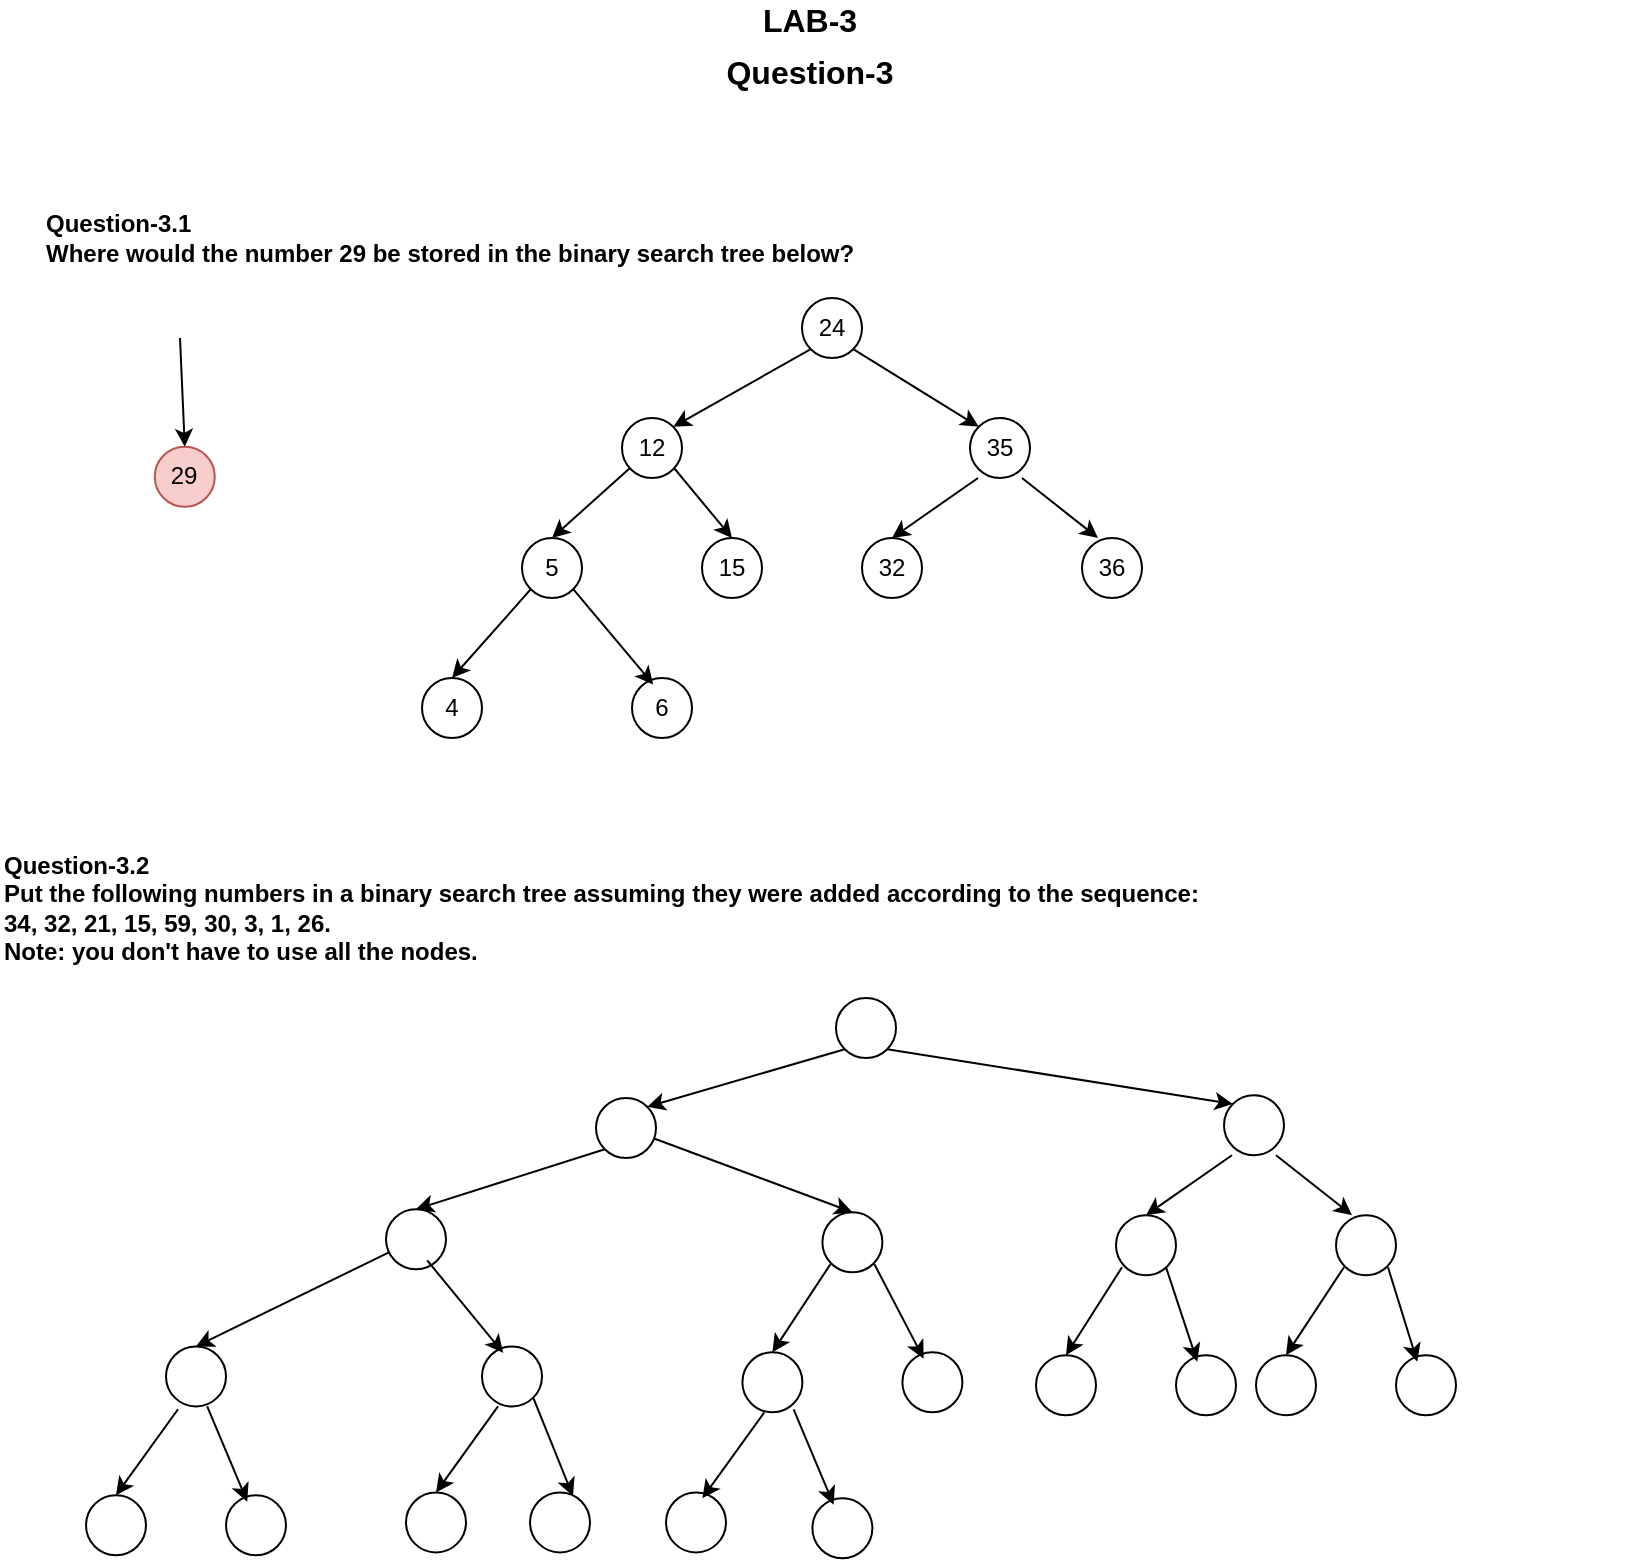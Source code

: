 <mxfile version="28.2.5">
  <diagram name="Page-1" id="CtZrxecPgvAGzupa3rpV">
    <mxGraphModel grid="1" page="1" gridSize="10" guides="1" tooltips="1" connect="1" arrows="1" fold="1" pageScale="1" pageWidth="850" pageHeight="1100" math="0" shadow="0">
      <root>
        <mxCell id="0" />
        <mxCell id="1" parent="0" />
        <mxCell id="JFBfamYNF0iCNlNNwoPo-1" value="&lt;b&gt;Question-3.1&lt;/b&gt;&lt;div&gt;&lt;b&gt;Where would the number 29 be stored in the binary search tree below?&lt;/b&gt;&lt;/div&gt;" style="text;html=1;align=left;verticalAlign=middle;whiteSpace=wrap;rounded=0;" vertex="1" parent="1">
          <mxGeometry x="41" y="120" width="800" height="40" as="geometry" />
        </mxCell>
        <mxCell id="JFBfamYNF0iCNlNNwoPo-4" value="24" style="ellipse;whiteSpace=wrap;html=1;aspect=fixed;" vertex="1" parent="1">
          <mxGeometry x="421" y="170" width="30" height="30" as="geometry" />
        </mxCell>
        <mxCell id="JFBfamYNF0iCNlNNwoPo-12" value="29" style="ellipse;whiteSpace=wrap;html=1;aspect=fixed;fillColor=#f8cecc;strokeColor=#b85450;" vertex="1" parent="1">
          <mxGeometry x="97.39" y="244.39" width="30" height="30" as="geometry" />
        </mxCell>
        <mxCell id="JFBfamYNF0iCNlNNwoPo-13" value="6" style="ellipse;whiteSpace=wrap;html=1;aspect=fixed;" vertex="1" parent="1">
          <mxGeometry x="336" y="360" width="30" height="30" as="geometry" />
        </mxCell>
        <mxCell id="JFBfamYNF0iCNlNNwoPo-14" value="32" style="ellipse;whiteSpace=wrap;html=1;aspect=fixed;" vertex="1" parent="1">
          <mxGeometry x="451" y="290" width="30" height="30" as="geometry" />
        </mxCell>
        <mxCell id="JFBfamYNF0iCNlNNwoPo-15" value="4" style="ellipse;whiteSpace=wrap;html=1;aspect=fixed;" vertex="1" parent="1">
          <mxGeometry x="231" y="360" width="30" height="30" as="geometry" />
        </mxCell>
        <mxCell id="JFBfamYNF0iCNlNNwoPo-17" value="5" style="ellipse;whiteSpace=wrap;html=1;aspect=fixed;" vertex="1" parent="1">
          <mxGeometry x="281" y="290" width="30" height="30" as="geometry" />
        </mxCell>
        <mxCell id="JFBfamYNF0iCNlNNwoPo-18" value="15" style="ellipse;whiteSpace=wrap;html=1;aspect=fixed;" vertex="1" parent="1">
          <mxGeometry x="371" y="290" width="30" height="30" as="geometry" />
        </mxCell>
        <mxCell id="JFBfamYNF0iCNlNNwoPo-19" value="36" style="ellipse;whiteSpace=wrap;html=1;aspect=fixed;" vertex="1" parent="1">
          <mxGeometry x="561" y="290" width="30" height="30" as="geometry" />
        </mxCell>
        <mxCell id="JFBfamYNF0iCNlNNwoPo-20" value="35" style="ellipse;whiteSpace=wrap;html=1;aspect=fixed;" vertex="1" parent="1">
          <mxGeometry x="505" y="230" width="30" height="30" as="geometry" />
        </mxCell>
        <mxCell id="JFBfamYNF0iCNlNNwoPo-21" value="12" style="ellipse;whiteSpace=wrap;html=1;aspect=fixed;" vertex="1" parent="1">
          <mxGeometry x="331" y="230" width="30" height="30" as="geometry" />
        </mxCell>
        <mxCell id="JFBfamYNF0iCNlNNwoPo-22" value="" style="endArrow=classic;html=1;rounded=0;exitX=0;exitY=1;exitDx=0;exitDy=0;entryX=1;entryY=0;entryDx=0;entryDy=0;" edge="1" parent="1" source="JFBfamYNF0iCNlNNwoPo-4" target="JFBfamYNF0iCNlNNwoPo-21">
          <mxGeometry width="50" height="50" relative="1" as="geometry">
            <mxPoint x="401" y="450" as="sourcePoint" />
            <mxPoint x="451" y="400" as="targetPoint" />
          </mxGeometry>
        </mxCell>
        <mxCell id="JFBfamYNF0iCNlNNwoPo-23" value="" style="endArrow=classic;html=1;rounded=0;exitX=1;exitY=1;exitDx=0;exitDy=0;entryX=0;entryY=0;entryDx=0;entryDy=0;" edge="1" parent="1" source="JFBfamYNF0iCNlNNwoPo-4" target="JFBfamYNF0iCNlNNwoPo-20">
          <mxGeometry width="50" height="50" relative="1" as="geometry">
            <mxPoint x="589" y="240" as="sourcePoint" />
            <mxPoint x="551" y="278" as="targetPoint" />
          </mxGeometry>
        </mxCell>
        <mxCell id="JFBfamYNF0iCNlNNwoPo-24" value="" style="endArrow=classic;html=1;rounded=0;exitX=0;exitY=1;exitDx=0;exitDy=0;entryX=0.5;entryY=0;entryDx=0;entryDy=0;" edge="1" parent="1" target="JFBfamYNF0iCNlNNwoPo-17">
          <mxGeometry width="50" height="50" relative="1" as="geometry">
            <mxPoint x="335" y="255" as="sourcePoint" />
            <mxPoint x="297" y="293" as="targetPoint" />
          </mxGeometry>
        </mxCell>
        <mxCell id="JFBfamYNF0iCNlNNwoPo-25" value="" style="endArrow=classic;html=1;rounded=0;exitX=1;exitY=1;exitDx=0;exitDy=0;entryX=0.5;entryY=0;entryDx=0;entryDy=0;" edge="1" parent="1" target="JFBfamYNF0iCNlNNwoPo-18">
          <mxGeometry width="50" height="50" relative="1" as="geometry">
            <mxPoint x="357" y="255" as="sourcePoint" />
            <mxPoint x="395" y="293" as="targetPoint" />
          </mxGeometry>
        </mxCell>
        <mxCell id="JFBfamYNF0iCNlNNwoPo-26" value="" style="endArrow=classic;html=1;rounded=0;exitX=0;exitY=1;exitDx=0;exitDy=0;entryX=0.5;entryY=0;entryDx=0;entryDy=0;" edge="1" parent="1" target="JFBfamYNF0iCNlNNwoPo-14">
          <mxGeometry width="50" height="50" relative="1" as="geometry">
            <mxPoint x="509" y="260" as="sourcePoint" />
            <mxPoint x="471" y="298" as="targetPoint" />
          </mxGeometry>
        </mxCell>
        <mxCell id="JFBfamYNF0iCNlNNwoPo-27" value="" style="endArrow=classic;html=1;rounded=0;exitX=1;exitY=1;exitDx=0;exitDy=0;entryX=0.267;entryY=0;entryDx=0;entryDy=0;entryPerimeter=0;" edge="1" parent="1" target="JFBfamYNF0iCNlNNwoPo-19">
          <mxGeometry width="50" height="50" relative="1" as="geometry">
            <mxPoint x="531" y="260" as="sourcePoint" />
            <mxPoint x="569" y="298" as="targetPoint" />
          </mxGeometry>
        </mxCell>
        <mxCell id="JFBfamYNF0iCNlNNwoPo-28" value="" style="endArrow=classic;html=1;rounded=0;exitX=0;exitY=1;exitDx=0;exitDy=0;entryX=0.5;entryY=0;entryDx=0;entryDy=0;" edge="1" parent="1" source="JFBfamYNF0iCNlNNwoPo-17" target="JFBfamYNF0iCNlNNwoPo-15">
          <mxGeometry width="50" height="50" relative="1" as="geometry">
            <mxPoint x="285" y="320" as="sourcePoint" />
            <mxPoint x="247" y="358" as="targetPoint" />
          </mxGeometry>
        </mxCell>
        <mxCell id="JFBfamYNF0iCNlNNwoPo-29" value="" style="endArrow=classic;html=1;rounded=0;exitX=1;exitY=1;exitDx=0;exitDy=0;entryX=0.354;entryY=0.108;entryDx=0;entryDy=0;entryPerimeter=0;" edge="1" parent="1" source="JFBfamYNF0iCNlNNwoPo-17" target="JFBfamYNF0iCNlNNwoPo-13">
          <mxGeometry width="50" height="50" relative="1" as="geometry">
            <mxPoint x="307" y="320" as="sourcePoint" />
            <mxPoint x="345" y="358" as="targetPoint" />
          </mxGeometry>
        </mxCell>
        <mxCell id="JFBfamYNF0iCNlNNwoPo-30" value="&lt;b&gt;Question-3.2&lt;/b&gt;&lt;div&gt;&lt;b&gt;Put the following numbers in a binary search tree assuming they were added according to the sequence:&lt;/b&gt;&lt;/div&gt;&lt;div&gt;&lt;b&gt;34, 32, 21, 15, 59, 30, 3, 1, 26.&amp;nbsp;&lt;/b&gt;&lt;/div&gt;&lt;div&gt;&lt;b&gt;Note: you don&#39;t have to use all the nodes.&lt;/b&gt;&lt;/div&gt;" style="text;html=1;align=left;verticalAlign=top;whiteSpace=wrap;rounded=0;" vertex="1" parent="1">
          <mxGeometry x="20" y="440" width="800" height="70" as="geometry" />
        </mxCell>
        <mxCell id="JFBfamYNF0iCNlNNwoPo-33" value="" style="ellipse;whiteSpace=wrap;html=1;aspect=fixed;" vertex="1" parent="1">
          <mxGeometry x="438" y="520" width="30" height="30" as="geometry" />
        </mxCell>
        <mxCell id="JFBfamYNF0iCNlNNwoPo-34" value="" style="ellipse;whiteSpace=wrap;html=1;aspect=fixed;" vertex="1" parent="1">
          <mxGeometry x="261" y="694.22" width="30" height="30" as="geometry" />
        </mxCell>
        <mxCell id="JFBfamYNF0iCNlNNwoPo-35" value="" style="ellipse;whiteSpace=wrap;html=1;aspect=fixed;" vertex="1" parent="1">
          <mxGeometry x="578" y="628.61" width="30" height="30" as="geometry" />
        </mxCell>
        <mxCell id="JFBfamYNF0iCNlNNwoPo-36" value="" style="ellipse;whiteSpace=wrap;html=1;aspect=fixed;" vertex="1" parent="1">
          <mxGeometry x="103" y="694.22" width="30" height="30" as="geometry" />
        </mxCell>
        <mxCell id="JFBfamYNF0iCNlNNwoPo-37" value="" style="ellipse;whiteSpace=wrap;html=1;aspect=fixed;" vertex="1" parent="1">
          <mxGeometry x="213" y="625.61" width="30" height="30" as="geometry" />
        </mxCell>
        <mxCell id="JFBfamYNF0iCNlNNwoPo-38" value="" style="ellipse;whiteSpace=wrap;html=1;aspect=fixed;" vertex="1" parent="1">
          <mxGeometry x="431.2" y="627.11" width="30" height="30" as="geometry" />
        </mxCell>
        <mxCell id="JFBfamYNF0iCNlNNwoPo-39" value="" style="ellipse;whiteSpace=wrap;html=1;aspect=fixed;" vertex="1" parent="1">
          <mxGeometry x="688" y="628.61" width="30" height="30" as="geometry" />
        </mxCell>
        <mxCell id="JFBfamYNF0iCNlNNwoPo-40" value="" style="ellipse;whiteSpace=wrap;html=1;aspect=fixed;" vertex="1" parent="1">
          <mxGeometry x="632" y="568.61" width="30" height="30" as="geometry" />
        </mxCell>
        <mxCell id="JFBfamYNF0iCNlNNwoPo-41" value="" style="ellipse;whiteSpace=wrap;html=1;aspect=fixed;" vertex="1" parent="1">
          <mxGeometry x="318" y="570" width="30" height="30" as="geometry" />
        </mxCell>
        <mxCell id="JFBfamYNF0iCNlNNwoPo-42" value="" style="endArrow=classic;html=1;rounded=0;exitX=0;exitY=1;exitDx=0;exitDy=0;entryX=1;entryY=0;entryDx=0;entryDy=0;" edge="1" parent="1" source="JFBfamYNF0iCNlNNwoPo-33" target="JFBfamYNF0iCNlNNwoPo-41">
          <mxGeometry width="50" height="50" relative="1" as="geometry">
            <mxPoint x="418" y="800" as="sourcePoint" />
            <mxPoint x="468" y="750" as="targetPoint" />
          </mxGeometry>
        </mxCell>
        <mxCell id="JFBfamYNF0iCNlNNwoPo-43" value="" style="endArrow=classic;html=1;rounded=0;exitX=1;exitY=1;exitDx=0;exitDy=0;entryX=0;entryY=0;entryDx=0;entryDy=0;" edge="1" parent="1" source="JFBfamYNF0iCNlNNwoPo-33" target="JFBfamYNF0iCNlNNwoPo-40">
          <mxGeometry width="50" height="50" relative="1" as="geometry">
            <mxPoint x="606" y="590" as="sourcePoint" />
            <mxPoint x="568" y="628" as="targetPoint" />
          </mxGeometry>
        </mxCell>
        <mxCell id="JFBfamYNF0iCNlNNwoPo-44" value="" style="endArrow=classic;html=1;rounded=0;exitX=0;exitY=1;exitDx=0;exitDy=0;entryX=0.5;entryY=0;entryDx=0;entryDy=0;" edge="1" parent="1" source="JFBfamYNF0iCNlNNwoPo-41" target="JFBfamYNF0iCNlNNwoPo-37">
          <mxGeometry width="50" height="50" relative="1" as="geometry">
            <mxPoint x="352" y="605" as="sourcePoint" />
            <mxPoint x="314" y="643" as="targetPoint" />
          </mxGeometry>
        </mxCell>
        <mxCell id="JFBfamYNF0iCNlNNwoPo-45" value="" style="endArrow=classic;html=1;rounded=0;entryX=0.5;entryY=0;entryDx=0;entryDy=0;" edge="1" parent="1" source="JFBfamYNF0iCNlNNwoPo-41" target="JFBfamYNF0iCNlNNwoPo-38">
          <mxGeometry width="50" height="50" relative="1" as="geometry">
            <mxPoint x="374" y="605" as="sourcePoint" />
            <mxPoint x="412" y="643" as="targetPoint" />
          </mxGeometry>
        </mxCell>
        <mxCell id="JFBfamYNF0iCNlNNwoPo-46" value="" style="endArrow=classic;html=1;rounded=0;exitX=0;exitY=1;exitDx=0;exitDy=0;entryX=0.5;entryY=0;entryDx=0;entryDy=0;" edge="1" parent="1" target="JFBfamYNF0iCNlNNwoPo-35">
          <mxGeometry width="50" height="50" relative="1" as="geometry">
            <mxPoint x="636" y="598.61" as="sourcePoint" />
            <mxPoint x="598" y="636.61" as="targetPoint" />
          </mxGeometry>
        </mxCell>
        <mxCell id="JFBfamYNF0iCNlNNwoPo-47" value="" style="endArrow=classic;html=1;rounded=0;exitX=1;exitY=1;exitDx=0;exitDy=0;entryX=0.267;entryY=0;entryDx=0;entryDy=0;entryPerimeter=0;" edge="1" parent="1" target="JFBfamYNF0iCNlNNwoPo-39">
          <mxGeometry width="50" height="50" relative="1" as="geometry">
            <mxPoint x="658" y="598.61" as="sourcePoint" />
            <mxPoint x="696" y="636.61" as="targetPoint" />
          </mxGeometry>
        </mxCell>
        <mxCell id="JFBfamYNF0iCNlNNwoPo-48" value="" style="endArrow=classic;html=1;rounded=0;entryX=0.5;entryY=0;entryDx=0;entryDy=0;" edge="1" parent="1" source="JFBfamYNF0iCNlNNwoPo-37" target="JFBfamYNF0iCNlNNwoPo-36">
          <mxGeometry width="50" height="50" relative="1" as="geometry">
            <mxPoint x="212.393" y="651.217" as="sourcePoint" />
            <mxPoint x="174" y="693.61" as="targetPoint" />
          </mxGeometry>
        </mxCell>
        <mxCell id="JFBfamYNF0iCNlNNwoPo-49" value="" style="endArrow=classic;html=1;rounded=0;exitX=1;exitY=1;exitDx=0;exitDy=0;entryX=0.354;entryY=0.108;entryDx=0;entryDy=0;entryPerimeter=0;" edge="1" parent="1" target="JFBfamYNF0iCNlNNwoPo-34">
          <mxGeometry width="50" height="50" relative="1" as="geometry">
            <mxPoint x="233.607" y="651.217" as="sourcePoint" />
            <mxPoint x="272" y="693.61" as="targetPoint" />
          </mxGeometry>
        </mxCell>
        <mxCell id="JFBfamYNF0iCNlNNwoPo-55" value="" style="ellipse;whiteSpace=wrap;html=1;aspect=fixed;" vertex="1" parent="1">
          <mxGeometry x="471.2" y="697.11" width="30" height="30" as="geometry" />
        </mxCell>
        <mxCell id="JFBfamYNF0iCNlNNwoPo-56" value="" style="ellipse;whiteSpace=wrap;html=1;aspect=fixed;" vertex="1" parent="1">
          <mxGeometry x="391.2" y="697.11" width="30" height="30" as="geometry" />
        </mxCell>
        <mxCell id="JFBfamYNF0iCNlNNwoPo-57" value="" style="endArrow=classic;html=1;rounded=0;exitX=0;exitY=1;exitDx=0;exitDy=0;entryX=0.5;entryY=0;entryDx=0;entryDy=0;" edge="1" parent="1" target="JFBfamYNF0iCNlNNwoPo-56">
          <mxGeometry width="50" height="50" relative="1" as="geometry">
            <mxPoint x="435.2" y="653.11" as="sourcePoint" />
            <mxPoint x="397.2" y="695.11" as="targetPoint" />
          </mxGeometry>
        </mxCell>
        <mxCell id="JFBfamYNF0iCNlNNwoPo-58" value="" style="endArrow=classic;html=1;rounded=0;exitX=1;exitY=1;exitDx=0;exitDy=0;entryX=0.354;entryY=0.108;entryDx=0;entryDy=0;entryPerimeter=0;" edge="1" parent="1" target="JFBfamYNF0iCNlNNwoPo-55">
          <mxGeometry width="50" height="50" relative="1" as="geometry">
            <mxPoint x="457.2" y="653.11" as="sourcePoint" />
            <mxPoint x="495.2" y="695.11" as="targetPoint" />
          </mxGeometry>
        </mxCell>
        <mxCell id="JFBfamYNF0iCNlNNwoPo-59" value="" style="ellipse;whiteSpace=wrap;html=1;aspect=fixed;" vertex="1" parent="1">
          <mxGeometry x="608" y="698.61" width="30" height="30" as="geometry" />
        </mxCell>
        <mxCell id="JFBfamYNF0iCNlNNwoPo-60" value="" style="ellipse;whiteSpace=wrap;html=1;aspect=fixed;" vertex="1" parent="1">
          <mxGeometry x="538" y="698.61" width="30" height="30" as="geometry" />
        </mxCell>
        <mxCell id="JFBfamYNF0iCNlNNwoPo-61" value="" style="endArrow=classic;html=1;rounded=0;exitX=0;exitY=1;exitDx=0;exitDy=0;entryX=0.5;entryY=0;entryDx=0;entryDy=0;" edge="1" parent="1" target="JFBfamYNF0iCNlNNwoPo-60">
          <mxGeometry width="50" height="50" relative="1" as="geometry">
            <mxPoint x="581" y="654.61" as="sourcePoint" />
            <mxPoint x="543" y="696.61" as="targetPoint" />
          </mxGeometry>
        </mxCell>
        <mxCell id="JFBfamYNF0iCNlNNwoPo-62" value="" style="endArrow=classic;html=1;rounded=0;exitX=1;exitY=1;exitDx=0;exitDy=0;entryX=0.354;entryY=0.108;entryDx=0;entryDy=0;entryPerimeter=0;" edge="1" parent="1" target="JFBfamYNF0iCNlNNwoPo-59">
          <mxGeometry width="50" height="50" relative="1" as="geometry">
            <mxPoint x="603" y="654.61" as="sourcePoint" />
            <mxPoint x="641" y="696.61" as="targetPoint" />
          </mxGeometry>
        </mxCell>
        <mxCell id="JFBfamYNF0iCNlNNwoPo-63" value="" style="ellipse;whiteSpace=wrap;html=1;aspect=fixed;" vertex="1" parent="1">
          <mxGeometry x="718" y="698.61" width="30" height="30" as="geometry" />
        </mxCell>
        <mxCell id="JFBfamYNF0iCNlNNwoPo-64" value="" style="ellipse;whiteSpace=wrap;html=1;aspect=fixed;" vertex="1" parent="1">
          <mxGeometry x="648" y="698.61" width="30" height="30" as="geometry" />
        </mxCell>
        <mxCell id="JFBfamYNF0iCNlNNwoPo-65" value="" style="endArrow=classic;html=1;rounded=0;exitX=0;exitY=1;exitDx=0;exitDy=0;entryX=0.5;entryY=0;entryDx=0;entryDy=0;" edge="1" parent="1" target="JFBfamYNF0iCNlNNwoPo-64">
          <mxGeometry width="50" height="50" relative="1" as="geometry">
            <mxPoint x="692" y="654.61" as="sourcePoint" />
            <mxPoint x="654" y="696.61" as="targetPoint" />
          </mxGeometry>
        </mxCell>
        <mxCell id="JFBfamYNF0iCNlNNwoPo-66" value="" style="endArrow=classic;html=1;rounded=0;exitX=1;exitY=1;exitDx=0;exitDy=0;entryX=0.354;entryY=0.108;entryDx=0;entryDy=0;entryPerimeter=0;" edge="1" parent="1" target="JFBfamYNF0iCNlNNwoPo-63">
          <mxGeometry width="50" height="50" relative="1" as="geometry">
            <mxPoint x="714" y="654.61" as="sourcePoint" />
            <mxPoint x="752" y="696.61" as="targetPoint" />
          </mxGeometry>
        </mxCell>
        <mxCell id="JFBfamYNF0iCNlNNwoPo-67" value="" style="ellipse;whiteSpace=wrap;html=1;aspect=fixed;" vertex="1" parent="1">
          <mxGeometry x="133" y="768.613" width="30" height="30" as="geometry" />
        </mxCell>
        <mxCell id="JFBfamYNF0iCNlNNwoPo-68" value="" style="ellipse;whiteSpace=wrap;html=1;aspect=fixed;" vertex="1" parent="1">
          <mxGeometry x="63" y="768.613" width="30" height="30" as="geometry" />
        </mxCell>
        <mxCell id="JFBfamYNF0iCNlNNwoPo-69" value="" style="endArrow=classic;html=1;rounded=0;entryX=0.5;entryY=0;entryDx=0;entryDy=0;" edge="1" parent="1" target="JFBfamYNF0iCNlNNwoPo-68">
          <mxGeometry width="50" height="50" relative="1" as="geometry">
            <mxPoint x="109" y="725.613" as="sourcePoint" />
            <mxPoint x="64" y="766.613" as="targetPoint" />
          </mxGeometry>
        </mxCell>
        <mxCell id="JFBfamYNF0iCNlNNwoPo-70" value="" style="endArrow=classic;html=1;rounded=0;exitX=1;exitY=1;exitDx=0;exitDy=0;entryX=0.354;entryY=0.108;entryDx=0;entryDy=0;entryPerimeter=0;" edge="1" parent="1" target="JFBfamYNF0iCNlNNwoPo-67">
          <mxGeometry width="50" height="50" relative="1" as="geometry">
            <mxPoint x="123.607" y="724.22" as="sourcePoint" />
            <mxPoint x="162" y="766.613" as="targetPoint" />
          </mxGeometry>
        </mxCell>
        <mxCell id="JFBfamYNF0iCNlNNwoPo-71" value="" style="ellipse;whiteSpace=wrap;html=1;aspect=fixed;" vertex="1" parent="1">
          <mxGeometry x="353" y="767.223" width="30" height="30" as="geometry" />
        </mxCell>
        <mxCell id="JFBfamYNF0iCNlNNwoPo-72" value="" style="ellipse;whiteSpace=wrap;html=1;aspect=fixed;" vertex="1" parent="1">
          <mxGeometry x="223" y="767.223" width="30" height="30" as="geometry" />
        </mxCell>
        <mxCell id="JFBfamYNF0iCNlNNwoPo-73" value="" style="endArrow=classic;html=1;rounded=0;entryX=0.5;entryY=0;entryDx=0;entryDy=0;" edge="1" parent="1" target="JFBfamYNF0iCNlNNwoPo-72">
          <mxGeometry width="50" height="50" relative="1" as="geometry">
            <mxPoint x="269" y="724.223" as="sourcePoint" />
            <mxPoint x="224" y="765.223" as="targetPoint" />
          </mxGeometry>
        </mxCell>
        <mxCell id="JFBfamYNF0iCNlNNwoPo-74" value="" style="endArrow=classic;html=1;rounded=0;exitX=1;exitY=1;exitDx=0;exitDy=0;entryX=0.716;entryY=0.062;entryDx=0;entryDy=0;entryPerimeter=0;" edge="1" parent="1" source="JFBfamYNF0iCNlNNwoPo-34" target="JFBfamYNF0iCNlNNwoPo-76">
          <mxGeometry width="50" height="50" relative="1" as="geometry">
            <mxPoint x="364.807" y="725.72" as="sourcePoint" />
            <mxPoint x="403.2" y="768.113" as="targetPoint" />
          </mxGeometry>
        </mxCell>
        <mxCell id="JFBfamYNF0iCNlNNwoPo-75" value="" style="ellipse;whiteSpace=wrap;html=1;aspect=fixed;" vertex="1" parent="1">
          <mxGeometry x="426.2" y="770.113" width="30" height="30" as="geometry" />
        </mxCell>
        <mxCell id="JFBfamYNF0iCNlNNwoPo-76" value="" style="ellipse;whiteSpace=wrap;html=1;aspect=fixed;" vertex="1" parent="1">
          <mxGeometry x="285" y="767.223" width="30" height="30" as="geometry" />
        </mxCell>
        <mxCell id="JFBfamYNF0iCNlNNwoPo-77" value="" style="endArrow=classic;html=1;rounded=0;entryX=0.5;entryY=0;entryDx=0;entryDy=0;" edge="1" parent="1">
          <mxGeometry width="50" height="50" relative="1" as="geometry">
            <mxPoint x="402.2" y="727.113" as="sourcePoint" />
            <mxPoint x="371.2" y="770.113" as="targetPoint" />
          </mxGeometry>
        </mxCell>
        <mxCell id="JFBfamYNF0iCNlNNwoPo-78" value="" style="endArrow=classic;html=1;rounded=0;exitX=1;exitY=1;exitDx=0;exitDy=0;entryX=0.354;entryY=0.108;entryDx=0;entryDy=0;entryPerimeter=0;" edge="1" parent="1" target="JFBfamYNF0iCNlNNwoPo-75">
          <mxGeometry width="50" height="50" relative="1" as="geometry">
            <mxPoint x="416.807" y="725.72" as="sourcePoint" />
            <mxPoint x="455.2" y="768.113" as="targetPoint" />
          </mxGeometry>
        </mxCell>
        <mxCell id="JFBfamYNF0iCNlNNwoPo-79" value="" style="endArrow=classic;html=1;rounded=0;entryX=0.5;entryY=0;entryDx=0;entryDy=0;" edge="1" parent="1" target="JFBfamYNF0iCNlNNwoPo-12">
          <mxGeometry width="50" height="50" relative="1" as="geometry">
            <mxPoint x="110" y="190" as="sourcePoint" />
            <mxPoint x="103.39" y="228.39" as="targetPoint" />
          </mxGeometry>
        </mxCell>
        <mxCell id="rihcxN5UTjiLVQ_BDiFT-3" value="&lt;span style=&quot;font-weight: 700; text-align: left; font-size: 16px;&quot;&gt;LAB-3&lt;/span&gt;&lt;div style=&quot;font-size: 24px; font-weight: 700; text-align: left; text-wrap-mode: nowrap;&quot;&gt;&lt;span style=&quot;font-size: 16px; text-wrap-mode: wrap;&quot;&gt;Question-3&lt;/span&gt;&lt;/div&gt;" style="text;html=1;align=center;verticalAlign=middle;whiteSpace=wrap;rounded=0;" vertex="1" parent="1">
          <mxGeometry x="345" y="30" width="160" height="30" as="geometry" />
        </mxCell>
      </root>
    </mxGraphModel>
  </diagram>
</mxfile>
